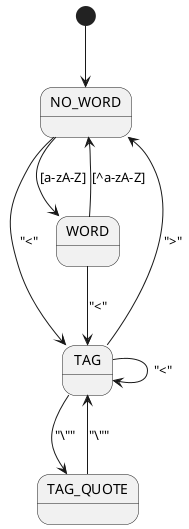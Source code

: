 @startuml
'https://plantuml.com/use-case-diagram
'!theme spacelab

[*] --> NO_WORD
NO_WORD --> TAG : "<"
NO_WORD --> WORD : [a-zA-Z]
WORD --> NO_WORD : [^a-zA-Z]
WORD --> TAG : "<"
TAG --> TAG_QUOTE : "\""
'TAG --> TAG : "\"
TAG --> TAG : "<"
TAG --> NO_WORD : ">"
'TAG_QUOTE --> TAG_QUOTE : "\""
TAG_QUOTE --> TAG : "\""
'TAG_QUOTE --> TAG_QUOTE : "\""
'TAG_QUOTE --> NO_WORD : "\""

@endusl
